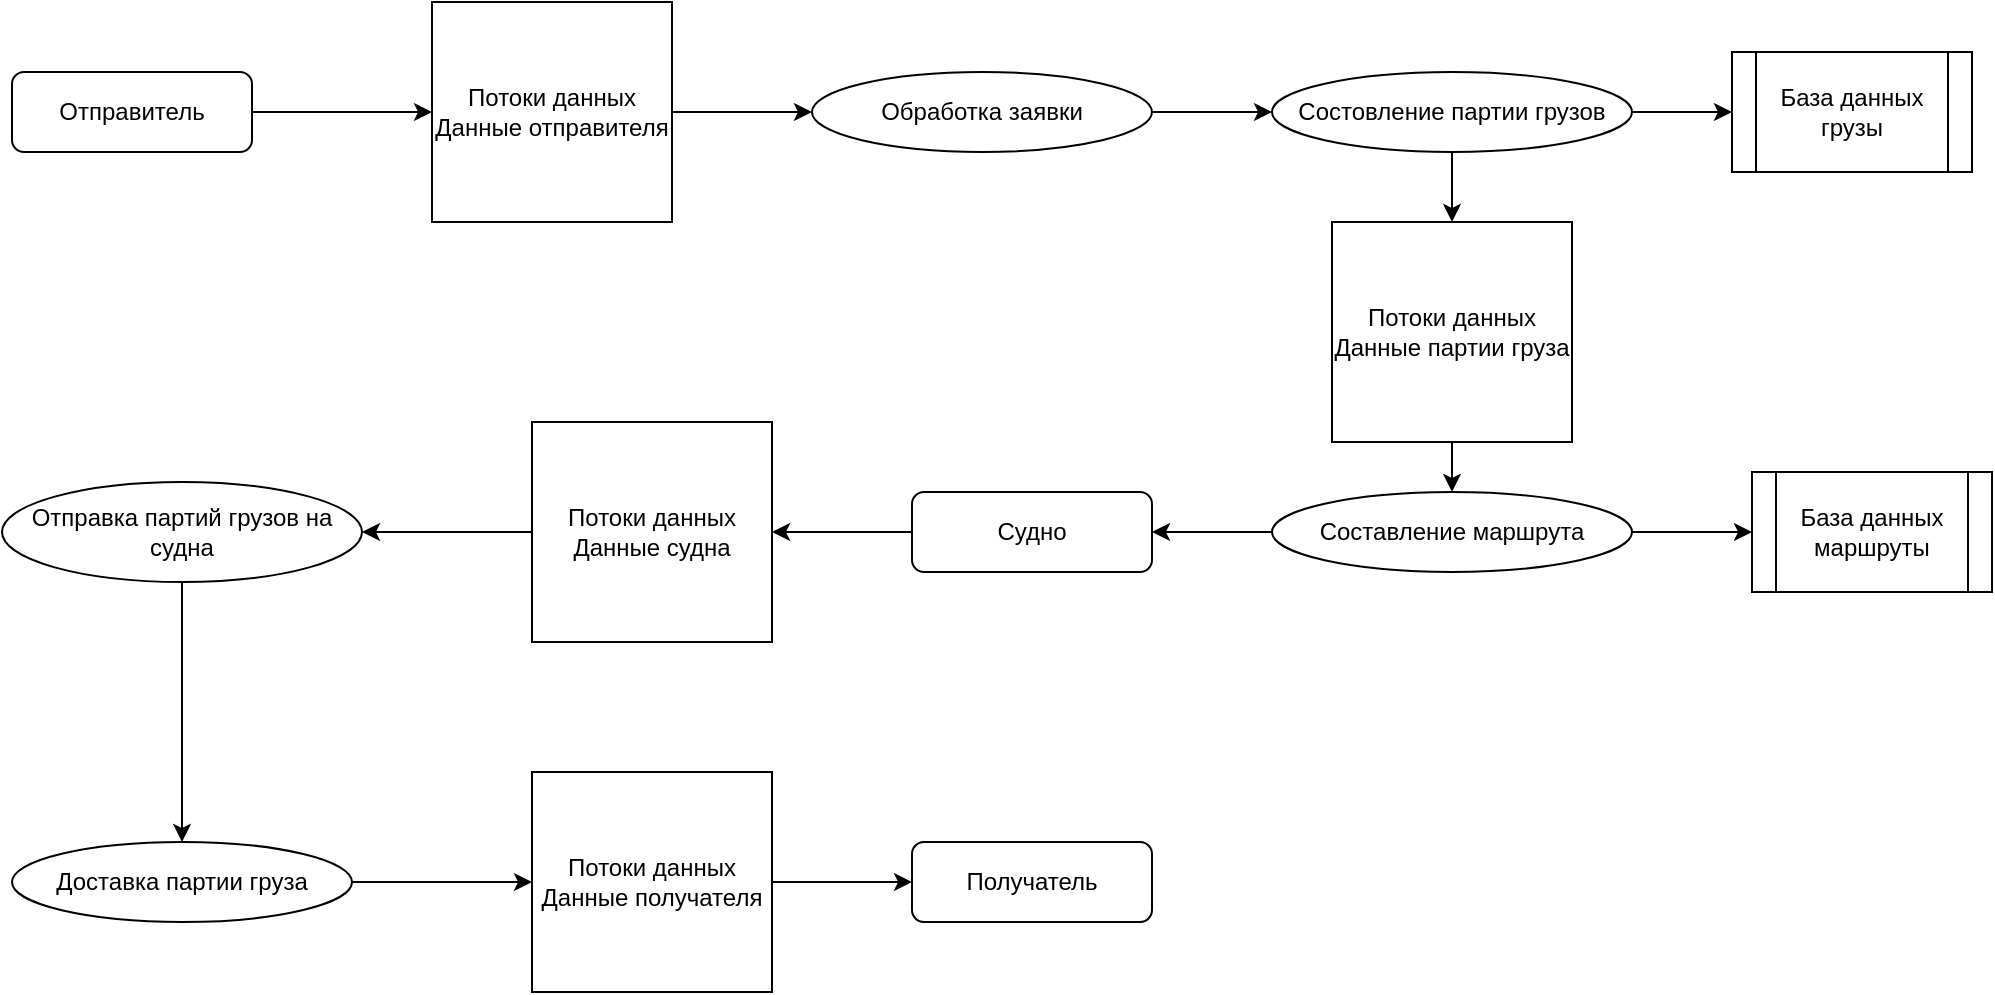 <mxfile version="24.4.0" type="device">
  <diagram id="C5RBs43oDa-KdzZeNtuy" name="Page-1">
    <mxGraphModel dx="2393" dy="1353" grid="1" gridSize="10" guides="1" tooltips="1" connect="1" arrows="1" fold="1" page="1" pageScale="1" pageWidth="827" pageHeight="1169" math="0" shadow="0">
      <root>
        <mxCell id="WIyWlLk6GJQsqaUBKTNV-0" />
        <mxCell id="WIyWlLk6GJQsqaUBKTNV-1" parent="WIyWlLk6GJQsqaUBKTNV-0" />
        <mxCell id="_uNYWWRS_P6XX7t4Yp4K-17" style="edgeStyle=orthogonalEdgeStyle;rounded=0;orthogonalLoop=1;jettySize=auto;html=1;entryX=0;entryY=0.5;entryDx=0;entryDy=0;" edge="1" parent="WIyWlLk6GJQsqaUBKTNV-1" source="WIyWlLk6GJQsqaUBKTNV-7" target="_uNYWWRS_P6XX7t4Yp4K-5">
          <mxGeometry relative="1" as="geometry" />
        </mxCell>
        <mxCell id="WIyWlLk6GJQsqaUBKTNV-7" value="Отправитель" style="rounded=1;whiteSpace=wrap;html=1;fontSize=12;glass=0;strokeWidth=1;shadow=0;" parent="WIyWlLk6GJQsqaUBKTNV-1" vertex="1">
          <mxGeometry x="115" y="355" width="120" height="40" as="geometry" />
        </mxCell>
        <mxCell id="_uNYWWRS_P6XX7t4Yp4K-0" value="База данных маршруты&lt;span style=&quot;color: rgba(0, 0, 0, 0); font-family: monospace; font-size: 0px; text-align: start; text-wrap: nowrap;&quot;&gt;%3CmxGraphModel%3E%3Croot%3E%3CmxCell%20id%3D%220%22%2F%3E%3CmxCell%20id%3D%221%22%20parent%3D%220%22%2F%3E%3CmxCell%20id%3D%222%22%20value%3D%22%D0%9F%D0%BE%D1%82%D0%BE%D0%BA%D0%B8%20%D0%B4%D0%B0%D0%BD%D0%BD%D1%8B%D1%85%26lt%3Bdiv%26gt%3B%D0%94%D0%B0%D0%BD%D0%BD%D1%8B%D0%B5%20%D0%BE%D1%82%D0%BF%D1%80%D0%B0%D0%B2%D0%B8%D1%82%D0%B5%D0%BB%D1%8F%26lt%3B%2Fdiv%26gt%3B%22%20style%3D%22rounded%3D0%3BwhiteSpace%3Dwrap%3Bhtml%3D1%3B%22%20vertex%3D%221%22%20parent%3D%221%22%3E%3CmxGeometry%20x%3D%22490%22%20y%3D%22110%22%20width%3D%22120%22%20height%3D%22110%22%20as%3D%22geometry%22%2F%3E%3C%2FmxCell%3E%3C%2Froot%3E%3C%2FmxGraphModel%3E&lt;/span&gt;" style="shape=process;whiteSpace=wrap;html=1;backgroundOutline=1;" vertex="1" parent="WIyWlLk6GJQsqaUBKTNV-1">
          <mxGeometry x="985" y="555" width="120" height="60" as="geometry" />
        </mxCell>
        <mxCell id="_uNYWWRS_P6XX7t4Yp4K-19" style="edgeStyle=orthogonalEdgeStyle;rounded=0;orthogonalLoop=1;jettySize=auto;html=1;entryX=0;entryY=0.5;entryDx=0;entryDy=0;" edge="1" parent="WIyWlLk6GJQsqaUBKTNV-1" source="_uNYWWRS_P6XX7t4Yp4K-3" target="_uNYWWRS_P6XX7t4Yp4K-12">
          <mxGeometry relative="1" as="geometry" />
        </mxCell>
        <mxCell id="_uNYWWRS_P6XX7t4Yp4K-3" value="Обработка заявки&lt;span style=&quot;color: rgba(0, 0, 0, 0); font-family: monospace; font-size: 0px; text-align: start; text-wrap: nowrap;&quot;&gt;%3CmxGraphModel%3E%3Croot%3E%3CmxCell%20id%3D%220%22%2F%3E%3CmxCell%20id%3D%221%22%20parent%3D%220%22%2F%3E%3CmxCell%20id%3D%222%22%20value%3D%22%D0%91%D0%B0%D0%B7%D0%B0%20%D0%B4%D0%B0%D0%BD%D0%BD%D1%8B%D1%85%20%D0%BC%D0%B0%D1%80%D1%88%D1%80%D1%83%D1%82%D1%8B%26lt%3Bspan%20style%3D%26quot%3Bcolor%3A%20rgba(0%2C%200%2C%200%2C%200)%3B%20font-family%3A%20monospace%3B%20font-size%3A%200px%3B%20text-align%3A%20start%3B%20text-wrap%3A%20nowrap%3B%26quot%3B%26gt%3B%253CmxGraphModel%253E%253Croot%253E%253CmxCell%2520id%253D%25220%2522%252F%253E%253CmxCell%2520id%253D%25221%2522%2520parent%253D%25220%2522%252F%253E%253CmxCell%2520id%253D%25222%2522%2520value%253D%2522%25D0%259F%25D0%25BE%25D1%2582%25D0%25BE%25D0%25BA%25D0%25B8%2520%25D0%25B4%25D0%25B0%25D0%25BD%25D0%25BD%25D1%258B%25D1%2585%2526lt%253Bdiv%2526gt%253B%25D0%2594%25D0%25B0%25D0%25BD%25D0%25BD%25D1%258B%25D0%25B5%2520%25D0%25BE%25D1%2582%25D0%25BF%25D1%2580%25D0%25B0%25D0%25B2%25D0%25B8%25D1%2582%25D0%25B5%25D0%25BB%25D1%258F%2526lt%253B%252Fdiv%2526gt%253B%2522%2520style%253D%2522rounded%253D0%253BwhiteSpace%253Dwrap%253Bhtml%253D1%253B%2522%2520vertex%253D%25221%2522%2520parent%253D%25221%2522%253E%253CmxGeometry%2520x%253D%2522490%2522%2520y%253D%2522110%2522%2520width%253D%2522120%2522%2520height%253D%2522110%2522%2520as%253D%2522geometry%2522%252F%253E%253C%252FmxCell%253E%253C%252Froot%253E%253C%252FmxGraphModel%253E%26lt%3B%2Fspan%26gt%3B%22%20style%3D%22shape%3Dprocess%3BwhiteSpace%3Dwrap%3Bhtml%3D1%3BbackgroundOutline%3D1%3B%22%20vertex%3D%221%22%20parent%3D%221%22%3E%3CmxGeometry%20x%3D%22310%22%20y%3D%22330%22%20width%3D%22120%22%20height%3D%2260%22%20as%3D%22geometry%22%2F%3E%3C%2FmxCell%3E%3C%2Froot%3E%3C%2FmxGraphModel%3E&lt;/span&gt;" style="ellipse;whiteSpace=wrap;html=1;" vertex="1" parent="WIyWlLk6GJQsqaUBKTNV-1">
          <mxGeometry x="515" y="355" width="170" height="40" as="geometry" />
        </mxCell>
        <mxCell id="_uNYWWRS_P6XX7t4Yp4K-18" style="edgeStyle=orthogonalEdgeStyle;rounded=0;orthogonalLoop=1;jettySize=auto;html=1;entryX=0;entryY=0.5;entryDx=0;entryDy=0;" edge="1" parent="WIyWlLk6GJQsqaUBKTNV-1" source="_uNYWWRS_P6XX7t4Yp4K-5" target="_uNYWWRS_P6XX7t4Yp4K-3">
          <mxGeometry relative="1" as="geometry" />
        </mxCell>
        <mxCell id="_uNYWWRS_P6XX7t4Yp4K-5" value="Потоки данных&lt;div&gt;Данные отправителя&lt;/div&gt;" style="rounded=0;whiteSpace=wrap;html=1;" vertex="1" parent="WIyWlLk6GJQsqaUBKTNV-1">
          <mxGeometry x="325" y="320" width="120" height="110" as="geometry" />
        </mxCell>
        <mxCell id="_uNYWWRS_P6XX7t4Yp4K-6" value="Получатель" style="rounded=1;whiteSpace=wrap;html=1;fontSize=12;glass=0;strokeWidth=1;shadow=0;" vertex="1" parent="WIyWlLk6GJQsqaUBKTNV-1">
          <mxGeometry x="565" y="740" width="120" height="40" as="geometry" />
        </mxCell>
        <mxCell id="_uNYWWRS_P6XX7t4Yp4K-26" style="edgeStyle=orthogonalEdgeStyle;rounded=0;orthogonalLoop=1;jettySize=auto;html=1;entryX=1;entryY=0.5;entryDx=0;entryDy=0;" edge="1" parent="WIyWlLk6GJQsqaUBKTNV-1" source="_uNYWWRS_P6XX7t4Yp4K-7" target="_uNYWWRS_P6XX7t4Yp4K-10">
          <mxGeometry relative="1" as="geometry" />
        </mxCell>
        <mxCell id="_uNYWWRS_P6XX7t4Yp4K-7" value="Судно" style="rounded=1;whiteSpace=wrap;html=1;fontSize=12;glass=0;strokeWidth=1;shadow=0;" vertex="1" parent="WIyWlLk6GJQsqaUBKTNV-1">
          <mxGeometry x="565" y="565" width="120" height="40" as="geometry" />
        </mxCell>
        <mxCell id="_uNYWWRS_P6XX7t4Yp4K-30" style="edgeStyle=orthogonalEdgeStyle;rounded=0;orthogonalLoop=1;jettySize=auto;html=1;entryX=0;entryY=0.5;entryDx=0;entryDy=0;" edge="1" parent="WIyWlLk6GJQsqaUBKTNV-1" source="_uNYWWRS_P6XX7t4Yp4K-8" target="_uNYWWRS_P6XX7t4Yp4K-6">
          <mxGeometry relative="1" as="geometry" />
        </mxCell>
        <mxCell id="_uNYWWRS_P6XX7t4Yp4K-8" value="Потоки данных&lt;div&gt;Данные получателя&lt;/div&gt;" style="rounded=0;whiteSpace=wrap;html=1;" vertex="1" parent="WIyWlLk6GJQsqaUBKTNV-1">
          <mxGeometry x="375" y="705" width="120" height="110" as="geometry" />
        </mxCell>
        <mxCell id="_uNYWWRS_P6XX7t4Yp4K-23" style="edgeStyle=orthogonalEdgeStyle;rounded=0;orthogonalLoop=1;jettySize=auto;html=1;entryX=0.5;entryY=0;entryDx=0;entryDy=0;" edge="1" parent="WIyWlLk6GJQsqaUBKTNV-1" source="_uNYWWRS_P6XX7t4Yp4K-9" target="_uNYWWRS_P6XX7t4Yp4K-16">
          <mxGeometry relative="1" as="geometry" />
        </mxCell>
        <mxCell id="_uNYWWRS_P6XX7t4Yp4K-9" value="Потоки данных&lt;div&gt;Данные партии груза&lt;/div&gt;" style="rounded=0;whiteSpace=wrap;html=1;" vertex="1" parent="WIyWlLk6GJQsqaUBKTNV-1">
          <mxGeometry x="775" y="430" width="120" height="110" as="geometry" />
        </mxCell>
        <mxCell id="_uNYWWRS_P6XX7t4Yp4K-27" style="edgeStyle=orthogonalEdgeStyle;rounded=0;orthogonalLoop=1;jettySize=auto;html=1;entryX=1;entryY=0.5;entryDx=0;entryDy=0;" edge="1" parent="WIyWlLk6GJQsqaUBKTNV-1" source="_uNYWWRS_P6XX7t4Yp4K-10" target="_uNYWWRS_P6XX7t4Yp4K-14">
          <mxGeometry relative="1" as="geometry">
            <mxPoint x="285" y="585" as="targetPoint" />
          </mxGeometry>
        </mxCell>
        <mxCell id="_uNYWWRS_P6XX7t4Yp4K-10" value="Потоки данных&lt;div&gt;Данные судна&lt;/div&gt;" style="rounded=0;whiteSpace=wrap;html=1;" vertex="1" parent="WIyWlLk6GJQsqaUBKTNV-1">
          <mxGeometry x="375" y="530" width="120" height="110" as="geometry" />
        </mxCell>
        <mxCell id="_uNYWWRS_P6XX7t4Yp4K-11" value="База данных грузы&lt;span style=&quot;color: rgba(0, 0, 0, 0); font-family: monospace; font-size: 0px; text-align: start; text-wrap: nowrap;&quot;&gt;%3CmxGraphModel%3E%3Croot%3E%3CmxCell%20id%3D%220%22%2F%3E%3CmxCell%20id%3D%221%22%20parent%3D%220%22%2F%3E%3CmxCell%20id%3D%222%22%20value%3D%22%D0%9F%D0%BE%D1%82%D0%BE%D0%BA%D0%B8%20%D0%B4%D0%B0%D0%BD%D0%BD%D1%8B%D1%85%26lt%3Bdiv%26gt%3B%D0%94%D0%B0%D0%BD%D0%BD%D1%8B%D0%B5%20%D0%BE%D1%82%D0%BF%D1%80%D0%B0%D0%B2%D0%B8%D1%82%D0%B5%D0%BB%D1%8F%26lt%3B%2Fdiv%26gt%3B%22%20style%3D%22rounded%3D0%3BwhiteSpace%3Dwrap%3Bhtml%3D1%3B%22%20vertex%3D%221%22%20parent%3D%221%22%3E%3CmxGeometry%20x%3D%22490%22%20y%3D%22110%22%20width%3D%22120%22%20height%3D%22110%22%20as%3D%22geometry%22%2F%3E%3C%2FmxCell%3E%3C%2Froot%3E%3C%2FmxGraphModel%3E&lt;/span&gt;" style="shape=process;whiteSpace=wrap;html=1;backgroundOutline=1;" vertex="1" parent="WIyWlLk6GJQsqaUBKTNV-1">
          <mxGeometry x="975" y="345" width="120" height="60" as="geometry" />
        </mxCell>
        <mxCell id="_uNYWWRS_P6XX7t4Yp4K-20" style="edgeStyle=orthogonalEdgeStyle;rounded=0;orthogonalLoop=1;jettySize=auto;html=1;entryX=0;entryY=0.5;entryDx=0;entryDy=0;" edge="1" parent="WIyWlLk6GJQsqaUBKTNV-1" source="_uNYWWRS_P6XX7t4Yp4K-12" target="_uNYWWRS_P6XX7t4Yp4K-11">
          <mxGeometry relative="1" as="geometry" />
        </mxCell>
        <mxCell id="_uNYWWRS_P6XX7t4Yp4K-22" style="edgeStyle=orthogonalEdgeStyle;rounded=0;orthogonalLoop=1;jettySize=auto;html=1;entryX=0.5;entryY=0;entryDx=0;entryDy=0;" edge="1" parent="WIyWlLk6GJQsqaUBKTNV-1" source="_uNYWWRS_P6XX7t4Yp4K-12" target="_uNYWWRS_P6XX7t4Yp4K-9">
          <mxGeometry relative="1" as="geometry" />
        </mxCell>
        <mxCell id="_uNYWWRS_P6XX7t4Yp4K-12" value="Состовление партии грузов" style="ellipse;whiteSpace=wrap;html=1;" vertex="1" parent="WIyWlLk6GJQsqaUBKTNV-1">
          <mxGeometry x="745" y="355" width="180" height="40" as="geometry" />
        </mxCell>
        <mxCell id="_uNYWWRS_P6XX7t4Yp4K-28" style="edgeStyle=orthogonalEdgeStyle;rounded=0;orthogonalLoop=1;jettySize=auto;html=1;" edge="1" parent="WIyWlLk6GJQsqaUBKTNV-1" source="_uNYWWRS_P6XX7t4Yp4K-14" target="_uNYWWRS_P6XX7t4Yp4K-15">
          <mxGeometry relative="1" as="geometry" />
        </mxCell>
        <mxCell id="_uNYWWRS_P6XX7t4Yp4K-14" value="Отправка партий грузов на судна" style="ellipse;whiteSpace=wrap;html=1;" vertex="1" parent="WIyWlLk6GJQsqaUBKTNV-1">
          <mxGeometry x="110" y="560" width="180" height="50" as="geometry" />
        </mxCell>
        <mxCell id="_uNYWWRS_P6XX7t4Yp4K-29" style="edgeStyle=orthogonalEdgeStyle;rounded=0;orthogonalLoop=1;jettySize=auto;html=1;" edge="1" parent="WIyWlLk6GJQsqaUBKTNV-1" source="_uNYWWRS_P6XX7t4Yp4K-15" target="_uNYWWRS_P6XX7t4Yp4K-8">
          <mxGeometry relative="1" as="geometry" />
        </mxCell>
        <mxCell id="_uNYWWRS_P6XX7t4Yp4K-15" value="Доставка партии груза" style="ellipse;whiteSpace=wrap;html=1;" vertex="1" parent="WIyWlLk6GJQsqaUBKTNV-1">
          <mxGeometry x="115" y="740" width="170" height="40" as="geometry" />
        </mxCell>
        <mxCell id="_uNYWWRS_P6XX7t4Yp4K-24" style="edgeStyle=orthogonalEdgeStyle;rounded=0;orthogonalLoop=1;jettySize=auto;html=1;entryX=0;entryY=0.5;entryDx=0;entryDy=0;" edge="1" parent="WIyWlLk6GJQsqaUBKTNV-1" source="_uNYWWRS_P6XX7t4Yp4K-16" target="_uNYWWRS_P6XX7t4Yp4K-0">
          <mxGeometry relative="1" as="geometry" />
        </mxCell>
        <mxCell id="_uNYWWRS_P6XX7t4Yp4K-25" style="edgeStyle=orthogonalEdgeStyle;rounded=0;orthogonalLoop=1;jettySize=auto;html=1;entryX=1;entryY=0.5;entryDx=0;entryDy=0;" edge="1" parent="WIyWlLk6GJQsqaUBKTNV-1" source="_uNYWWRS_P6XX7t4Yp4K-16" target="_uNYWWRS_P6XX7t4Yp4K-7">
          <mxGeometry relative="1" as="geometry" />
        </mxCell>
        <mxCell id="_uNYWWRS_P6XX7t4Yp4K-16" value="&lt;div&gt;Составление маршрута&lt;br&gt;&lt;/div&gt;" style="ellipse;whiteSpace=wrap;html=1;" vertex="1" parent="WIyWlLk6GJQsqaUBKTNV-1">
          <mxGeometry x="745" y="565" width="180" height="40" as="geometry" />
        </mxCell>
      </root>
    </mxGraphModel>
  </diagram>
</mxfile>
